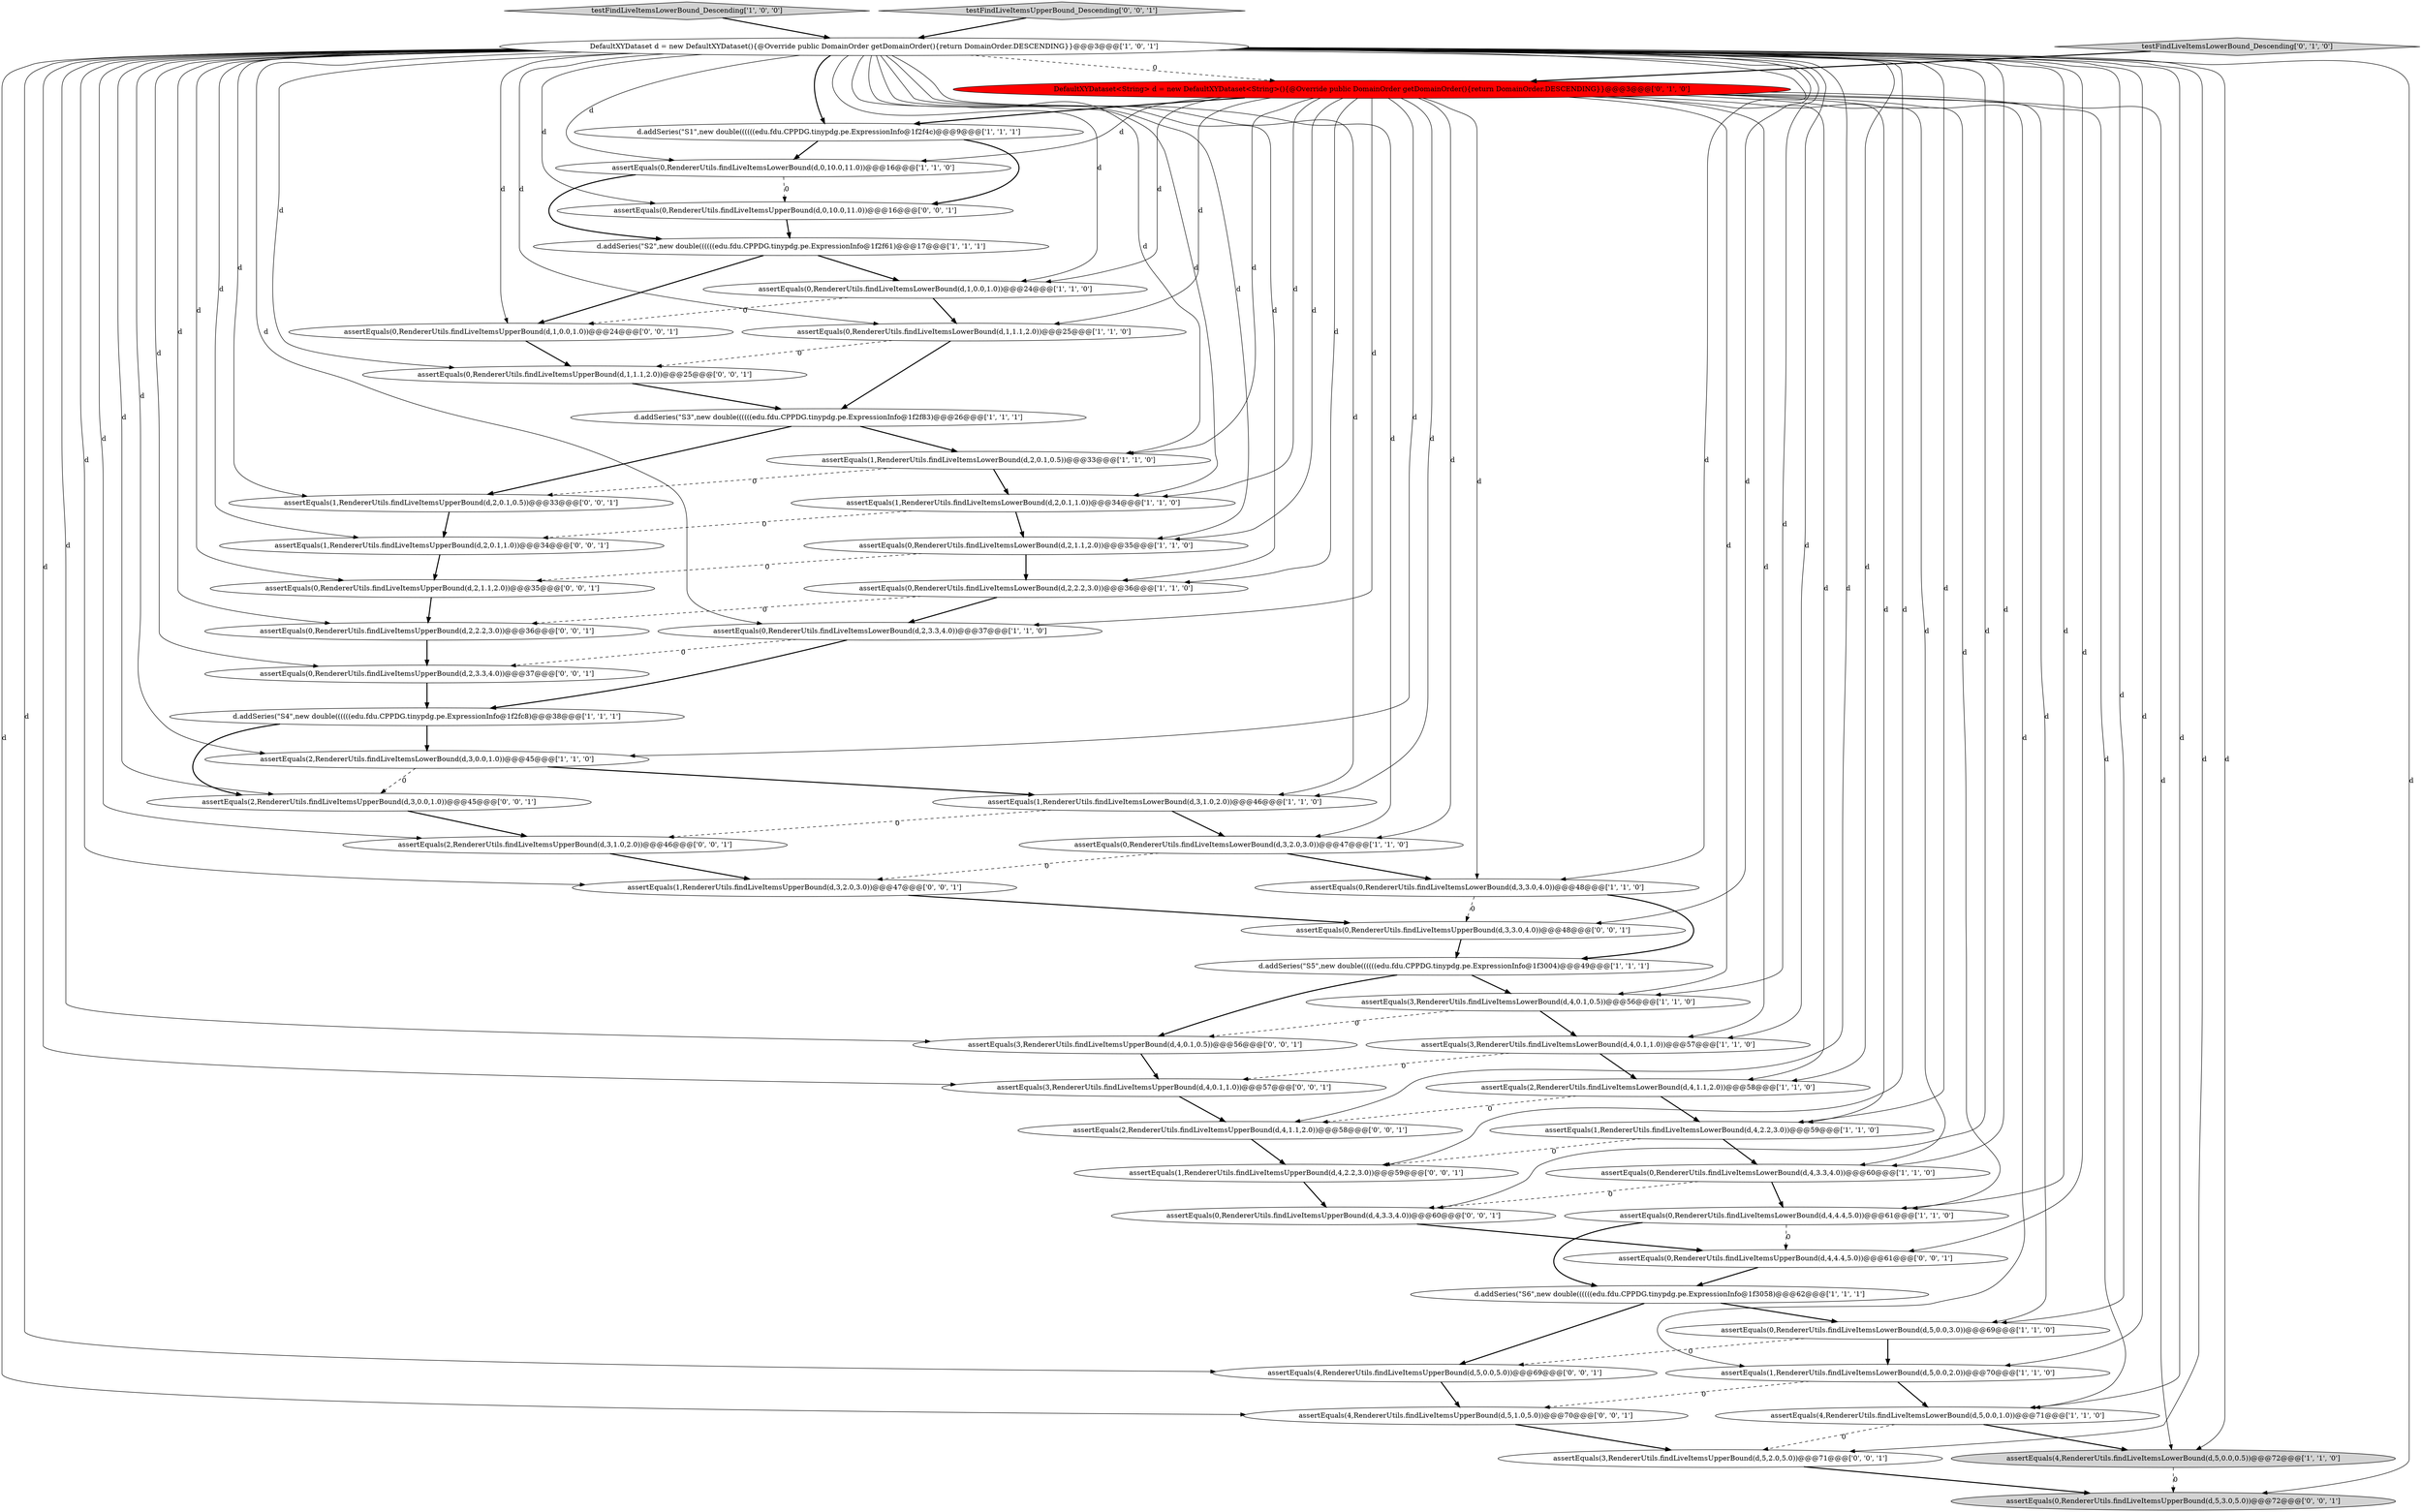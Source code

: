 digraph {
11 [style = filled, label = "assertEquals(0,RendererUtils.findLiveItemsLowerBound(d,5,0.0,3.0))@@@69@@@['1', '1', '0']", fillcolor = white, shape = ellipse image = "AAA0AAABBB1BBB"];
49 [style = filled, label = "assertEquals(0,RendererUtils.findLiveItemsUpperBound(d,3,3.0,4.0))@@@48@@@['0', '0', '1']", fillcolor = white, shape = ellipse image = "AAA0AAABBB3BBB"];
2 [style = filled, label = "assertEquals(0,RendererUtils.findLiveItemsLowerBound(d,1,0.0,1.0))@@@24@@@['1', '1', '0']", fillcolor = white, shape = ellipse image = "AAA0AAABBB1BBB"];
10 [style = filled, label = "DefaultXYDataset d = new DefaultXYDataset(){@Override public DomainOrder getDomainOrder(){return DomainOrder.DESCENDING}}@@@3@@@['1', '0', '1']", fillcolor = white, shape = ellipse image = "AAA0AAABBB1BBB"];
45 [style = filled, label = "assertEquals(4,RendererUtils.findLiveItemsUpperBound(d,5,0.0,5.0))@@@69@@@['0', '0', '1']", fillcolor = white, shape = ellipse image = "AAA0AAABBB3BBB"];
46 [style = filled, label = "assertEquals(3,RendererUtils.findLiveItemsUpperBound(d,5,2.0,5.0))@@@71@@@['0', '0', '1']", fillcolor = white, shape = ellipse image = "AAA0AAABBB3BBB"];
4 [style = filled, label = "assertEquals(0,RendererUtils.findLiveItemsLowerBound(d,4,4.4,5.0))@@@61@@@['1', '1', '0']", fillcolor = white, shape = ellipse image = "AAA0AAABBB1BBB"];
26 [style = filled, label = "assertEquals(3,RendererUtils.findLiveItemsLowerBound(d,4,0.1,1.0))@@@57@@@['1', '1', '0']", fillcolor = white, shape = ellipse image = "AAA0AAABBB1BBB"];
8 [style = filled, label = "d.addSeries(\"S3\",new double((((((edu.fdu.CPPDG.tinypdg.pe.ExpressionInfo@1f2f83)@@@26@@@['1', '1', '1']", fillcolor = white, shape = ellipse image = "AAA0AAABBB1BBB"];
31 [style = filled, label = "testFindLiveItemsLowerBound_Descending['0', '1', '0']", fillcolor = lightgray, shape = diamond image = "AAA0AAABBB2BBB"];
38 [style = filled, label = "assertEquals(2,RendererUtils.findLiveItemsUpperBound(d,4,1.1,2.0))@@@58@@@['0', '0', '1']", fillcolor = white, shape = ellipse image = "AAA0AAABBB3BBB"];
19 [style = filled, label = "assertEquals(1,RendererUtils.findLiveItemsLowerBound(d,5,0.0,2.0))@@@70@@@['1', '1', '0']", fillcolor = white, shape = ellipse image = "AAA0AAABBB1BBB"];
33 [style = filled, label = "assertEquals(0,RendererUtils.findLiveItemsUpperBound(d,0,10.0,11.0))@@@16@@@['0', '0', '1']", fillcolor = white, shape = ellipse image = "AAA0AAABBB3BBB"];
20 [style = filled, label = "assertEquals(1,RendererUtils.findLiveItemsLowerBound(d,4,2.2,3.0))@@@59@@@['1', '1', '0']", fillcolor = white, shape = ellipse image = "AAA0AAABBB1BBB"];
53 [style = filled, label = "assertEquals(0,RendererUtils.findLiveItemsUpperBound(d,2,2.2,3.0))@@@36@@@['0', '0', '1']", fillcolor = white, shape = ellipse image = "AAA0AAABBB3BBB"];
51 [style = filled, label = "assertEquals(1,RendererUtils.findLiveItemsUpperBound(d,4,2.2,3.0))@@@59@@@['0', '0', '1']", fillcolor = white, shape = ellipse image = "AAA0AAABBB3BBB"];
36 [style = filled, label = "assertEquals(2,RendererUtils.findLiveItemsUpperBound(d,3,1.0,2.0))@@@46@@@['0', '0', '1']", fillcolor = white, shape = ellipse image = "AAA0AAABBB3BBB"];
12 [style = filled, label = "assertEquals(1,RendererUtils.findLiveItemsLowerBound(d,2,0.1,0.5))@@@33@@@['1', '1', '0']", fillcolor = white, shape = ellipse image = "AAA0AAABBB1BBB"];
22 [style = filled, label = "testFindLiveItemsLowerBound_Descending['1', '0', '0']", fillcolor = lightgray, shape = diamond image = "AAA0AAABBB1BBB"];
39 [style = filled, label = "assertEquals(0,RendererUtils.findLiveItemsUpperBound(d,1,1.1,2.0))@@@25@@@['0', '0', '1']", fillcolor = white, shape = ellipse image = "AAA0AAABBB3BBB"];
54 [style = filled, label = "assertEquals(1,RendererUtils.findLiveItemsUpperBound(d,3,2.0,3.0))@@@47@@@['0', '0', '1']", fillcolor = white, shape = ellipse image = "AAA0AAABBB3BBB"];
47 [style = filled, label = "assertEquals(0,RendererUtils.findLiveItemsUpperBound(d,4,4.4,5.0))@@@61@@@['0', '0', '1']", fillcolor = white, shape = ellipse image = "AAA0AAABBB3BBB"];
40 [style = filled, label = "assertEquals(3,RendererUtils.findLiveItemsUpperBound(d,4,0.1,0.5))@@@56@@@['0', '0', '1']", fillcolor = white, shape = ellipse image = "AAA0AAABBB3BBB"];
34 [style = filled, label = "assertEquals(4,RendererUtils.findLiveItemsUpperBound(d,5,1.0,5.0))@@@70@@@['0', '0', '1']", fillcolor = white, shape = ellipse image = "AAA0AAABBB3BBB"];
0 [style = filled, label = "assertEquals(0,RendererUtils.findLiveItemsLowerBound(d,2,3.3,4.0))@@@37@@@['1', '1', '0']", fillcolor = white, shape = ellipse image = "AAA0AAABBB1BBB"];
5 [style = filled, label = "assertEquals(0,RendererUtils.findLiveItemsLowerBound(d,2,1.1,2.0))@@@35@@@['1', '1', '0']", fillcolor = white, shape = ellipse image = "AAA0AAABBB1BBB"];
9 [style = filled, label = "assertEquals(2,RendererUtils.findLiveItemsLowerBound(d,3,0.0,1.0))@@@45@@@['1', '1', '0']", fillcolor = white, shape = ellipse image = "AAA0AAABBB1BBB"];
14 [style = filled, label = "assertEquals(3,RendererUtils.findLiveItemsLowerBound(d,4,0.1,0.5))@@@56@@@['1', '1', '0']", fillcolor = white, shape = ellipse image = "AAA0AAABBB1BBB"];
17 [style = filled, label = "d.addSeries(\"S6\",new double((((((edu.fdu.CPPDG.tinypdg.pe.ExpressionInfo@1f3058)@@@62@@@['1', '1', '1']", fillcolor = white, shape = ellipse image = "AAA0AAABBB1BBB"];
24 [style = filled, label = "assertEquals(0,RendererUtils.findLiveItemsLowerBound(d,1,1.1,2.0))@@@25@@@['1', '1', '0']", fillcolor = white, shape = ellipse image = "AAA0AAABBB1BBB"];
42 [style = filled, label = "assertEquals(0,RendererUtils.findLiveItemsUpperBound(d,2,1.1,2.0))@@@35@@@['0', '0', '1']", fillcolor = white, shape = ellipse image = "AAA0AAABBB3BBB"];
35 [style = filled, label = "assertEquals(0,RendererUtils.findLiveItemsUpperBound(d,1,0.0,1.0))@@@24@@@['0', '0', '1']", fillcolor = white, shape = ellipse image = "AAA0AAABBB3BBB"];
21 [style = filled, label = "d.addSeries(\"S2\",new double((((((edu.fdu.CPPDG.tinypdg.pe.ExpressionInfo@1f2f61)@@@17@@@['1', '1', '1']", fillcolor = white, shape = ellipse image = "AAA0AAABBB1BBB"];
52 [style = filled, label = "assertEquals(0,RendererUtils.findLiveItemsUpperBound(d,4,3.3,4.0))@@@60@@@['0', '0', '1']", fillcolor = white, shape = ellipse image = "AAA0AAABBB3BBB"];
25 [style = filled, label = "d.addSeries(\"S4\",new double((((((edu.fdu.CPPDG.tinypdg.pe.ExpressionInfo@1f2fc8)@@@38@@@['1', '1', '1']", fillcolor = white, shape = ellipse image = "AAA0AAABBB1BBB"];
44 [style = filled, label = "assertEquals(2,RendererUtils.findLiveItemsUpperBound(d,3,0.0,1.0))@@@45@@@['0', '0', '1']", fillcolor = white, shape = ellipse image = "AAA0AAABBB3BBB"];
13 [style = filled, label = "assertEquals(0,RendererUtils.findLiveItemsLowerBound(d,3,2.0,3.0))@@@47@@@['1', '1', '0']", fillcolor = white, shape = ellipse image = "AAA0AAABBB1BBB"];
30 [style = filled, label = "DefaultXYDataset<String> d = new DefaultXYDataset<String>(){@Override public DomainOrder getDomainOrder(){return DomainOrder.DESCENDING}}@@@3@@@['0', '1', '0']", fillcolor = red, shape = ellipse image = "AAA1AAABBB2BBB"];
32 [style = filled, label = "assertEquals(0,RendererUtils.findLiveItemsUpperBound(d,2,3.3,4.0))@@@37@@@['0', '0', '1']", fillcolor = white, shape = ellipse image = "AAA0AAABBB3BBB"];
37 [style = filled, label = "assertEquals(1,RendererUtils.findLiveItemsUpperBound(d,2,0.1,1.0))@@@34@@@['0', '0', '1']", fillcolor = white, shape = ellipse image = "AAA0AAABBB3BBB"];
50 [style = filled, label = "assertEquals(1,RendererUtils.findLiveItemsUpperBound(d,2,0.1,0.5))@@@33@@@['0', '0', '1']", fillcolor = white, shape = ellipse image = "AAA0AAABBB3BBB"];
27 [style = filled, label = "assertEquals(1,RendererUtils.findLiveItemsLowerBound(d,3,1.0,2.0))@@@46@@@['1', '1', '0']", fillcolor = white, shape = ellipse image = "AAA0AAABBB1BBB"];
16 [style = filled, label = "assertEquals(0,RendererUtils.findLiveItemsLowerBound(d,4,3.3,4.0))@@@60@@@['1', '1', '0']", fillcolor = white, shape = ellipse image = "AAA0AAABBB1BBB"];
18 [style = filled, label = "d.addSeries(\"S1\",new double((((((edu.fdu.CPPDG.tinypdg.pe.ExpressionInfo@1f2f4c)@@@9@@@['1', '1', '1']", fillcolor = white, shape = ellipse image = "AAA0AAABBB1BBB"];
28 [style = filled, label = "assertEquals(0,RendererUtils.findLiveItemsLowerBound(d,0,10.0,11.0))@@@16@@@['1', '1', '0']", fillcolor = white, shape = ellipse image = "AAA0AAABBB1BBB"];
29 [style = filled, label = "assertEquals(1,RendererUtils.findLiveItemsLowerBound(d,2,0.1,1.0))@@@34@@@['1', '1', '0']", fillcolor = white, shape = ellipse image = "AAA0AAABBB1BBB"];
23 [style = filled, label = "assertEquals(0,RendererUtils.findLiveItemsLowerBound(d,2,2.2,3.0))@@@36@@@['1', '1', '0']", fillcolor = white, shape = ellipse image = "AAA0AAABBB1BBB"];
6 [style = filled, label = "assertEquals(4,RendererUtils.findLiveItemsLowerBound(d,5,0.0,1.0))@@@71@@@['1', '1', '0']", fillcolor = white, shape = ellipse image = "AAA0AAABBB1BBB"];
7 [style = filled, label = "assertEquals(2,RendererUtils.findLiveItemsLowerBound(d,4,1.1,2.0))@@@58@@@['1', '1', '0']", fillcolor = white, shape = ellipse image = "AAA0AAABBB1BBB"];
43 [style = filled, label = "assertEquals(0,RendererUtils.findLiveItemsUpperBound(d,5,3.0,5.0))@@@72@@@['0', '0', '1']", fillcolor = lightgray, shape = ellipse image = "AAA0AAABBB3BBB"];
1 [style = filled, label = "assertEquals(0,RendererUtils.findLiveItemsLowerBound(d,3,3.0,4.0))@@@48@@@['1', '1', '0']", fillcolor = white, shape = ellipse image = "AAA0AAABBB1BBB"];
15 [style = filled, label = "assertEquals(4,RendererUtils.findLiveItemsLowerBound(d,5,0.0,0.5))@@@72@@@['1', '1', '0']", fillcolor = lightgray, shape = ellipse image = "AAA0AAABBB1BBB"];
3 [style = filled, label = "d.addSeries(\"S5\",new double((((((edu.fdu.CPPDG.tinypdg.pe.ExpressionInfo@1f3004)@@@49@@@['1', '1', '1']", fillcolor = white, shape = ellipse image = "AAA0AAABBB1BBB"];
48 [style = filled, label = "assertEquals(3,RendererUtils.findLiveItemsUpperBound(d,4,0.1,1.0))@@@57@@@['0', '0', '1']", fillcolor = white, shape = ellipse image = "AAA0AAABBB3BBB"];
41 [style = filled, label = "testFindLiveItemsUpperBound_Descending['0', '0', '1']", fillcolor = lightgray, shape = diamond image = "AAA0AAABBB3BBB"];
27->13 [style = bold, label=""];
29->5 [style = bold, label=""];
34->46 [style = bold, label=""];
10->15 [style = solid, label="d"];
10->42 [style = solid, label="d"];
30->15 [style = solid, label="d"];
38->51 [style = bold, label=""];
10->1 [style = solid, label="d"];
10->43 [style = solid, label="d"];
10->47 [style = solid, label="d"];
17->45 [style = bold, label=""];
30->20 [style = solid, label="d"];
30->23 [style = solid, label="d"];
30->1 [style = solid, label="d"];
24->39 [style = dashed, label="0"];
30->18 [style = bold, label=""];
25->44 [style = bold, label=""];
13->1 [style = bold, label=""];
10->33 [style = solid, label="d"];
21->2 [style = bold, label=""];
29->37 [style = dashed, label="0"];
10->49 [style = solid, label="d"];
19->34 [style = dashed, label="0"];
30->6 [style = solid, label="d"];
52->47 [style = bold, label=""];
28->21 [style = bold, label=""];
1->49 [style = dashed, label="0"];
20->16 [style = bold, label=""];
0->25 [style = bold, label=""];
10->35 [style = solid, label="d"];
10->46 [style = solid, label="d"];
53->32 [style = bold, label=""];
10->28 [style = solid, label="d"];
31->30 [style = bold, label=""];
32->25 [style = bold, label=""];
2->24 [style = bold, label=""];
21->35 [style = bold, label=""];
10->29 [style = solid, label="d"];
10->50 [style = solid, label="d"];
30->29 [style = solid, label="d"];
28->33 [style = dashed, label="0"];
54->49 [style = bold, label=""];
26->7 [style = bold, label=""];
5->23 [style = bold, label=""];
10->23 [style = solid, label="d"];
10->26 [style = solid, label="d"];
50->37 [style = bold, label=""];
30->7 [style = solid, label="d"];
39->8 [style = bold, label=""];
10->39 [style = solid, label="d"];
10->51 [style = solid, label="d"];
10->52 [style = solid, label="d"];
19->6 [style = bold, label=""];
10->36 [style = solid, label="d"];
10->6 [style = solid, label="d"];
30->11 [style = solid, label="d"];
18->28 [style = bold, label=""];
30->5 [style = solid, label="d"];
10->37 [style = solid, label="d"];
12->29 [style = bold, label=""];
10->12 [style = solid, label="d"];
10->45 [style = solid, label="d"];
10->20 [style = solid, label="d"];
7->38 [style = dashed, label="0"];
10->14 [style = solid, label="d"];
49->3 [style = bold, label=""];
10->40 [style = solid, label="d"];
30->9 [style = solid, label="d"];
10->11 [style = solid, label="d"];
24->8 [style = bold, label=""];
30->16 [style = solid, label="d"];
14->40 [style = dashed, label="0"];
10->48 [style = solid, label="d"];
10->9 [style = solid, label="d"];
46->43 [style = bold, label=""];
10->54 [style = solid, label="d"];
10->18 [style = bold, label=""];
11->45 [style = dashed, label="0"];
30->12 [style = solid, label="d"];
16->52 [style = dashed, label="0"];
4->17 [style = bold, label=""];
10->0 [style = solid, label="d"];
10->5 [style = solid, label="d"];
10->13 [style = solid, label="d"];
2->35 [style = dashed, label="0"];
30->14 [style = solid, label="d"];
25->9 [style = bold, label=""];
18->33 [style = bold, label=""];
35->39 [style = bold, label=""];
5->42 [style = dashed, label="0"];
1->3 [style = bold, label=""];
15->43 [style = dashed, label="0"];
10->32 [style = solid, label="d"];
10->34 [style = solid, label="d"];
7->20 [style = bold, label=""];
41->10 [style = bold, label=""];
51->52 [style = bold, label=""];
10->24 [style = solid, label="d"];
10->53 [style = solid, label="d"];
27->36 [style = dashed, label="0"];
23->0 [style = bold, label=""];
30->26 [style = solid, label="d"];
6->15 [style = bold, label=""];
10->44 [style = solid, label="d"];
9->27 [style = bold, label=""];
10->2 [style = solid, label="d"];
10->38 [style = solid, label="d"];
10->30 [style = dashed, label="0"];
30->13 [style = solid, label="d"];
10->7 [style = solid, label="d"];
9->44 [style = dashed, label="0"];
30->0 [style = solid, label="d"];
22->10 [style = bold, label=""];
10->16 [style = solid, label="d"];
30->19 [style = solid, label="d"];
8->50 [style = bold, label=""];
16->4 [style = bold, label=""];
30->4 [style = solid, label="d"];
13->54 [style = dashed, label="0"];
8->12 [style = bold, label=""];
37->42 [style = bold, label=""];
26->48 [style = dashed, label="0"];
30->28 [style = solid, label="d"];
23->53 [style = dashed, label="0"];
10->19 [style = solid, label="d"];
44->36 [style = bold, label=""];
40->48 [style = bold, label=""];
3->40 [style = bold, label=""];
20->51 [style = dashed, label="0"];
3->14 [style = bold, label=""];
0->32 [style = dashed, label="0"];
4->47 [style = dashed, label="0"];
30->24 [style = solid, label="d"];
11->19 [style = bold, label=""];
30->27 [style = solid, label="d"];
14->26 [style = bold, label=""];
6->46 [style = dashed, label="0"];
10->27 [style = solid, label="d"];
48->38 [style = bold, label=""];
10->4 [style = solid, label="d"];
30->2 [style = solid, label="d"];
36->54 [style = bold, label=""];
47->17 [style = bold, label=""];
33->21 [style = bold, label=""];
12->50 [style = dashed, label="0"];
45->34 [style = bold, label=""];
42->53 [style = bold, label=""];
17->11 [style = bold, label=""];
}
